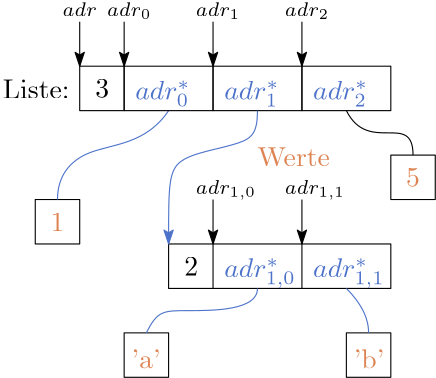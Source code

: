 <?xml version="1.0"?>
<!DOCTYPE ipe SYSTEM "ipe.dtd">
<ipe version="70212" creator="Ipe 7.2.13">
<info created="D:20210625163147" modified="D:20211103130053"/>
<ipestyle name="basic">
<symbol name="arrow/arc(spx)">
<path stroke="sym-stroke" fill="sym-stroke" pen="sym-pen">
0 0 m
-1 0.333 l
-1 -0.333 l
h
</path>
</symbol>
<symbol name="arrow/farc(spx)">
<path stroke="sym-stroke" fill="white" pen="sym-pen">
0 0 m
-1 0.333 l
-1 -0.333 l
h
</path>
</symbol>
<symbol name="arrow/ptarc(spx)">
<path stroke="sym-stroke" fill="sym-stroke" pen="sym-pen">
0 0 m
-1 0.333 l
-0.8 0 l
-1 -0.333 l
h
</path>
</symbol>
<symbol name="arrow/fptarc(spx)">
<path stroke="sym-stroke" fill="white" pen="sym-pen">
0 0 m
-1 0.333 l
-0.8 0 l
-1 -0.333 l
h
</path>
</symbol>
<symbol name="mark/circle(sx)" transformations="translations">
<path fill="sym-stroke">
0.6 0 0 0.6 0 0 e
0.4 0 0 0.4 0 0 e
</path>
</symbol>
<symbol name="mark/disk(sx)" transformations="translations">
<path fill="sym-stroke">
0.6 0 0 0.6 0 0 e
</path>
</symbol>
<symbol name="mark/fdisk(sfx)" transformations="translations">
<group>
<path fill="sym-fill">
0.5 0 0 0.5 0 0 e
</path>
<path fill="sym-stroke" fillrule="eofill">
0.6 0 0 0.6 0 0 e
0.4 0 0 0.4 0 0 e
</path>
</group>
</symbol>
<symbol name="mark/box(sx)" transformations="translations">
<path fill="sym-stroke" fillrule="eofill">
-0.6 -0.6 m
0.6 -0.6 l
0.6 0.6 l
-0.6 0.6 l
h
-0.4 -0.4 m
0.4 -0.4 l
0.4 0.4 l
-0.4 0.4 l
h
</path>
</symbol>
<symbol name="mark/square(sx)" transformations="translations">
<path fill="sym-stroke">
-0.6 -0.6 m
0.6 -0.6 l
0.6 0.6 l
-0.6 0.6 l
h
</path>
</symbol>
<symbol name="mark/fsquare(sfx)" transformations="translations">
<group>
<path fill="sym-fill">
-0.5 -0.5 m
0.5 -0.5 l
0.5 0.5 l
-0.5 0.5 l
h
</path>
<path fill="sym-stroke" fillrule="eofill">
-0.6 -0.6 m
0.6 -0.6 l
0.6 0.6 l
-0.6 0.6 l
h
-0.4 -0.4 m
0.4 -0.4 l
0.4 0.4 l
-0.4 0.4 l
h
</path>
</group>
</symbol>
<symbol name="mark/cross(sx)" transformations="translations">
<group>
<path fill="sym-stroke">
-0.43 -0.57 m
0.57 0.43 l
0.43 0.57 l
-0.57 -0.43 l
h
</path>
<path fill="sym-stroke">
-0.43 0.57 m
0.57 -0.43 l
0.43 -0.57 l
-0.57 0.43 l
h
</path>
</group>
</symbol>
<symbol name="arrow/fnormal(spx)">
<path stroke="sym-stroke" fill="white" pen="sym-pen">
0 0 m
-1 0.333 l
-1 -0.333 l
h
</path>
</symbol>
<symbol name="arrow/pointed(spx)">
<path stroke="sym-stroke" fill="sym-stroke" pen="sym-pen">
0 0 m
-1 0.333 l
-0.8 0 l
-1 -0.333 l
h
</path>
</symbol>
<symbol name="arrow/fpointed(spx)">
<path stroke="sym-stroke" fill="white" pen="sym-pen">
0 0 m
-1 0.333 l
-0.8 0 l
-1 -0.333 l
h
</path>
</symbol>
<symbol name="arrow/linear(spx)">
<path stroke="sym-stroke" pen="sym-pen">
-1 0.333 m
0 0 l
-1 -0.333 l
</path>
</symbol>
<symbol name="arrow/fdouble(spx)">
<path stroke="sym-stroke" fill="white" pen="sym-pen">
0 0 m
-1 0.333 l
-1 -0.333 l
h
-1 0 m
-2 0.333 l
-2 -0.333 l
h
</path>
</symbol>
<symbol name="arrow/double(spx)">
<path stroke="sym-stroke" fill="sym-stroke" pen="sym-pen">
0 0 m
-1 0.333 l
-1 -0.333 l
h
-1 0 m
-2 0.333 l
-2 -0.333 l
h
</path>
</symbol>
<pen name="heavier" value="0.8"/>
<pen name="fat" value="1.2"/>
<pen name="ultrafat" value="2"/>
<symbolsize name="large" value="5"/>
<symbolsize name="small" value="2"/>
<symbolsize name="tiny" value="1.1"/>
<arrowsize name="large" value="10"/>
<arrowsize name="small" value="5"/>
<arrowsize name="tiny" value="3"/>
<color name="sbblue" value="0.298 0.447 0.79"/>
<color name="sbgreen" value="0.333 0.658 0.407"/>
<color name="sborange" value="0.866 0.517 0.321"/>
<color name="sbred" value="0.768 0.305 0.321"/>
<color name="sbpurple" value="0.505 0.447 0.698"/>
<color name="red" value="1 0 0"/>
<color name="green" value="0 1 0"/>
<color name="blue" value="0 0 1"/>
<color name="yellow" value="1 1 0"/>
<color name="orange" value="1 0.647 0"/>
<color name="gold" value="1 0.843 0"/>
<color name="purple" value="0.627 0.125 0.941"/>
<color name="gray" value="0.745"/>
<color name="brown" value="0.647 0.165 0.165"/>
<color name="navy" value="0 0 0.502"/>
<color name="pink" value="1 0.753 0.796"/>
<color name="seagreen" value="0.18 0.545 0.341"/>
<color name="turquoise" value="0.251 0.878 0.816"/>
<color name="violet" value="0.933 0.51 0.933"/>
<color name="darkblue" value="0 0 0.545"/>
<color name="darkcyan" value="0 0.545 0.545"/>
<color name="darkgray" value="0.663"/>
<color name="verydarkgray" value="0.4"/>
<color name="darkgreen" value="0 0.392 0"/>
<color name="darkmagenta" value="0.545 0 0.545"/>
<color name="darkorange" value="1 0.549 0"/>
<color name="darkred" value="0.545 0 0"/>
<color name="lightblue" value="0.678 0.847 0.902"/>
<color name="lightcyan" value="0.878 1 1"/>
<color name="lightgray" value="0.827"/>
<color name="lightgreen" value="0.565 0.933 0.565"/>
<color name="lightyellow" value="1 1 0.878"/>
<dashstyle name="dashed" value="[4] 0"/>
<dashstyle name="dotted" value="[1 3] 0"/>
<dashstyle name="dash dotted" value="[4 2 1 2] 0"/>
<dashstyle name="dash dot dotted" value="[4 2 1 2 1 2] 0"/>
<textsize name="large" value="\large"/>
<textsize name="Large" value="\Large"/>
<textsize name="LARGE" value="\LARGE"/>
<textsize name="huge" value="\huge"/>
<textsize name="Huge" value="\Huge"/>
<textsize name="small" value="\small"/>
<textsize name="footnote" value="\footnotesize"/>
<textsize name="tiny" value="\tiny"/>
<textstyle name="center" begin="\begin{center}" end="\end{center}"/>
<textstyle name="itemize" begin="\begin{itemize}" end="\end{itemize}"/>
<textstyle name="item" begin="\begin{itemize}\item{}" end="\end{itemize}"/>
<gridsize name="4 pts" value="4"/>
<gridsize name="8 pts (~3 mm)" value="8"/>
<gridsize name="16 pts (~6 mm)" value="16"/>
<gridsize name="32 pts (~12 mm)" value="32"/>
<gridsize name="10 pts (~3.5 mm)" value="10"/>
<gridsize name="20 pts (~7 mm)" value="20"/>
<gridsize name="14 pts (~5 mm)" value="14"/>
<gridsize name="28 pts (~10 mm)" value="28"/>
<gridsize name="56 pts (~20 mm)" value="56"/>
<anglesize name="90 deg" value="90"/>
<anglesize name="60 deg" value="60"/>
<anglesize name="45 deg" value="45"/>
<anglesize name="30 deg" value="30"/>
<anglesize name="22.5 deg" value="22.5"/>
<opacity name="10%" value="0.1"/>
<opacity name="30%" value="0.3"/>
<opacity name="50%" value="0.5"/>
<opacity name="75%" value="0.75"/>
<tiling name="falling" angle="-60" step="4" width="1"/>
<tiling name="rising" angle="30" step="4" width="1"/>
</ipestyle>
<page>
<layer name="alpha"/>
<view layers="alpha" active="alpha"/>
<path layer="alpha" stroke="black">
48 656 m
48 640 l
64 640 l
64 656 l
h
</path>
<text matrix="1 0 0 1 1.46955 -3.42896" transformations="translations" pos="52 648" stroke="sborange" type="label" width="4.981" height="6.42" depth="0" valign="baseline">1</text>
<path stroke="sbblue">
96 688 m
88 676
64 676
56 664
56 656 c
</path>
<text matrix="1 0 0 1 104 20" transformations="translations" pos="24 648" stroke="sborange" type="label" width="26.041" height="6.808" depth="0" valign="baseline">Werte</text>
<text matrix="1 0 0 1 -7.69386 -67.6232" transformations="translations" pos="44 760" stroke="black" type="label" width="23.993" height="6.808" depth="0" valign="baseline">Liste:</text>
<path matrix="1 0 0 1 -16 -96" stroke="black" arrow="ptarc/small">
80 816 m
80 800 l
</path>
<text matrix="1 0 0 1 -22.2005 -102.02" transformations="translations" pos="80 824" stroke="black" type="label" width="12.382" height="4.843" depth="0" valign="baseline" size="7" style="math">adr</text>
<path stroke="black">
80 704 m
80 688 l
112 688 l
112 704 l
h
</path>
<path stroke="black">
112 704 m
112 688 l
144 688 l
144 704 l
h
</path>
<path stroke="black">
144 704 m
144 688 l
176 688 l
176 704 l
h
</path>
<text matrix="1 0 0 1 0 -4" transformations="translations" pos="84 696" stroke="sbblue" type="label" width="19.803" height="6.921" depth="2.47" valign="baseline" style="math">adr_0^*</text>
<text matrix="1 0 0 1 32 -4" transformations="translations" pos="84 696" stroke="sbblue" type="label" width="19.803" height="6.921" depth="2.47" valign="baseline" style="math">adr_1^*</text>
<text matrix="1 0 0 1 64 -4" transformations="translations" pos="84 696" stroke="sbblue" type="label" width="19.803" height="6.921" depth="2.47" valign="baseline" style="math">adr_2^*</text>
<path stroke="black">
80 704 m
80 688 l
64 688 l
64 704 l
h
</path>
<text matrix="1 0 0 1 -2.38849 -3.36684" transformations="translations" pos="72 696" stroke="black" type="label" width="4.981" height="6.42" depth="0" valign="baseline" style="math">3</text>
<text matrix="1 0 0 1 -6.2005 -102.02" transformations="translations" pos="80 824" stroke="black" type="label" width="16.056" height="4.849" depth="0.99" valign="baseline" size="7" style="math">adr_0</text>
<path matrix="1 0 0 1 0 -96" stroke="black" arrow="ptarc/small">
80 816 m
80 800 l
</path>
<text matrix="1 0 0 1 25.7995 -102.02" transformations="translations" pos="80 824" stroke="black" type="label" width="16.056" height="4.849" depth="0.99" valign="baseline" size="7" style="math">adr_1</text>
<path matrix="1 0 0 1 32 -96" stroke="black" arrow="ptarc/small">
80 816 m
80 800 l
</path>
<text matrix="1 0 0 1 57.7995 -102.02" transformations="translations" pos="80 824" stroke="black" type="label" width="16.056" height="4.849" depth="0.99" valign="baseline" size="7" style="math">adr_2</text>
<path matrix="1 0 0 1 64 -96" stroke="black" arrow="ptarc/small">
80 816 m
80 800 l
</path>
<path matrix="1 0 0 1 0 -16" stroke="black">
96 656 m
96 640 l
176 640 l
176 656 l
h
</path>
<path matrix="1 0 0 1 0 -16" stroke="black">
112 656 m
112 640 l
</path>
<path matrix="1 0 0 1 0 -16" stroke="black">
144 656 m
144 640 l
</path>
<text matrix="1 0 0 1 32 -68" transformations="translations" pos="84 696" stroke="sbblue" type="label" width="25.753" height="6.917" depth="3.83" valign="baseline" style="math">adr_{1,0}^*</text>
<text matrix="1 0 0 1 64 -68" transformations="translations" pos="84 696" stroke="sbblue" type="label" width="25.753" height="6.917" depth="3.83" valign="baseline" style="math">adr_{1,1}^*</text>
<text matrix="1 0 0 1 25.7995 -166.02" transformations="translations" pos="80 824" stroke="black" type="label" width="21.729" height="4.848" depth="1.96" valign="baseline" size="7" style="math">adr_{1,0}</text>
<path matrix="1 0 0 1 32 -160" stroke="black" arrow="ptarc/small">
80 816 m
80 800 l
</path>
<text matrix="1 0 0 1 57.7995 -166.02" transformations="translations" pos="80 824" stroke="black" type="label" width="21.729" height="4.848" depth="1.96" valign="baseline" size="7" style="math">adr_{1,1}</text>
<path matrix="1 0 0 1 64 -160" stroke="black" arrow="ptarc/small">
80 816 m
80 800 l
</path>
<text matrix="1 0 0 1 29.6115 -67.3668" transformations="translations" pos="72 696" stroke="black" type="label" width="4.981" height="6.42" depth="0" valign="baseline" style="math">2</text>
<path matrix="1 0 0 1 128 16" stroke="black">
48 656 m
48 640 l
64 640 l
64 656 l
h
</path>
<text matrix="1 0 0 1 129.47 12.571" transformations="translations" pos="52 648" stroke="sborange" type="label" width="4.981" height="6.42" depth="0" valign="baseline">5</text>
<path stroke="black">
80 608 m
80 592 l
96 592 l
96 608 l
h
</path>
<path stroke="black">
160 608 m
160 592 l
176 592 l
176 608 l
h
</path>
<text matrix="1 0 0 1 30.6269 -52.7034" transformations="translations" pos="52 648" stroke="sborange" type="label" width="10.516" height="6.918" depth="0" valign="baseline">&apos;a&apos;</text>
<text matrix="1 0 0 1 110.627 -52.7034" transformations="translations" pos="52 648" stroke="sborange" type="label" width="11.07" height="6.918" depth="0" valign="baseline">&apos;b&apos;</text>
<path stroke="black">
160 688 m
164 680
176 680
184 680
184 672 c
</path>
<path stroke="sbblue">
128 624 m
128 616
96 616
92 616
88 608 c
</path>
<path stroke="sbblue">
160 624 m
168 616
168 608 c
</path>
<path stroke="sbblue" arrow="ptarc/small">
128 688 m
128 680
124 676
100 672
96 664
96 652
96 640 c
</path>
</page>
</ipe>
